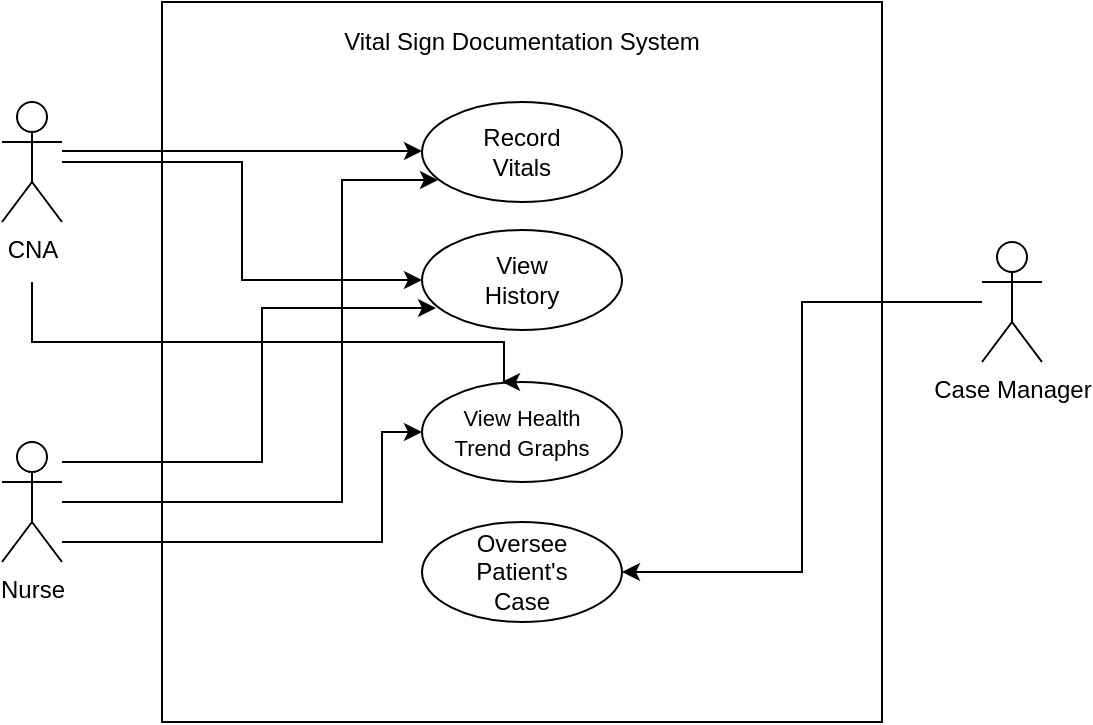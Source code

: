 <mxfile version="26.0.12" pages="2">
  <diagram name="Page-1" id="LDNWqZxuFwY1z1zXGcFL">
    <mxGraphModel dx="330" dy="392" grid="1" gridSize="10" guides="1" tooltips="1" connect="1" arrows="1" fold="1" page="1" pageScale="1" pageWidth="850" pageHeight="1100" math="0" shadow="0">
      <root>
        <mxCell id="0" />
        <mxCell id="1" parent="0" />
        <mxCell id="w1LgEsOkjF9c4PSFlq8z-31" style="edgeStyle=orthogonalEdgeStyle;rounded=0;orthogonalLoop=1;jettySize=auto;html=1;entryX=0;entryY=0.5;entryDx=0;entryDy=0;" edge="1" parent="1" source="w1LgEsOkjF9c4PSFlq8z-1" target="w1LgEsOkjF9c4PSFlq8z-17">
          <mxGeometry relative="1" as="geometry" />
        </mxCell>
        <mxCell id="w1LgEsOkjF9c4PSFlq8z-32" style="edgeStyle=orthogonalEdgeStyle;rounded=0;orthogonalLoop=1;jettySize=auto;html=1;entryX=0;entryY=0.5;entryDx=0;entryDy=0;" edge="1" parent="1" source="w1LgEsOkjF9c4PSFlq8z-1" target="w1LgEsOkjF9c4PSFlq8z-17">
          <mxGeometry relative="1" as="geometry" />
        </mxCell>
        <mxCell id="w1LgEsOkjF9c4PSFlq8z-1" value="CNA" style="shape=umlActor;verticalLabelPosition=bottom;verticalAlign=top;html=1;outlineConnect=0;" vertex="1" parent="1">
          <mxGeometry x="30" y="80" width="30" height="60" as="geometry" />
        </mxCell>
        <mxCell id="w1LgEsOkjF9c4PSFlq8z-2" value="Case Manager" style="shape=umlActor;verticalLabelPosition=bottom;verticalAlign=top;html=1;outlineConnect=0;" vertex="1" parent="1">
          <mxGeometry x="520" y="150" width="30" height="60" as="geometry" />
        </mxCell>
        <mxCell id="w1LgEsOkjF9c4PSFlq8z-3" value="Nurse" style="shape=umlActor;verticalLabelPosition=bottom;verticalAlign=top;html=1;outlineConnect=0;" vertex="1" parent="1">
          <mxGeometry x="30" y="250" width="30" height="60" as="geometry" />
        </mxCell>
        <mxCell id="w1LgEsOkjF9c4PSFlq8z-22" value="" style="group" vertex="1" connectable="0" parent="1">
          <mxGeometry x="110" y="30" width="360" height="360" as="geometry" />
        </mxCell>
        <mxCell id="w1LgEsOkjF9c4PSFlq8z-5" value="" style="whiteSpace=wrap;html=1;aspect=fixed;" vertex="1" parent="w1LgEsOkjF9c4PSFlq8z-22">
          <mxGeometry width="360" height="360" as="geometry" />
        </mxCell>
        <mxCell id="w1LgEsOkjF9c4PSFlq8z-8" value="Vital Sign Documentation System" style="text;html=1;align=center;verticalAlign=middle;whiteSpace=wrap;rounded=0;" vertex="1" parent="w1LgEsOkjF9c4PSFlq8z-22">
          <mxGeometry x="65" width="230" height="40" as="geometry" />
        </mxCell>
        <mxCell id="w1LgEsOkjF9c4PSFlq8z-11" value="" style="group" vertex="1" connectable="0" parent="w1LgEsOkjF9c4PSFlq8z-22">
          <mxGeometry x="130" y="50" width="100" height="50" as="geometry" />
        </mxCell>
        <mxCell id="w1LgEsOkjF9c4PSFlq8z-9" value="" style="ellipse;whiteSpace=wrap;html=1;" vertex="1" parent="w1LgEsOkjF9c4PSFlq8z-11">
          <mxGeometry width="100" height="50" as="geometry" />
        </mxCell>
        <mxCell id="w1LgEsOkjF9c4PSFlq8z-10" value="Record Vitals" style="text;html=1;align=center;verticalAlign=middle;whiteSpace=wrap;rounded=0;" vertex="1" parent="w1LgEsOkjF9c4PSFlq8z-11">
          <mxGeometry x="20" y="10" width="60" height="30" as="geometry" />
        </mxCell>
        <mxCell id="w1LgEsOkjF9c4PSFlq8z-12" value="" style="group" vertex="1" connectable="0" parent="w1LgEsOkjF9c4PSFlq8z-22">
          <mxGeometry x="130" y="114" width="100" height="50" as="geometry" />
        </mxCell>
        <mxCell id="w1LgEsOkjF9c4PSFlq8z-13" value="" style="ellipse;whiteSpace=wrap;html=1;" vertex="1" parent="w1LgEsOkjF9c4PSFlq8z-12">
          <mxGeometry width="100" height="50" as="geometry" />
        </mxCell>
        <mxCell id="w1LgEsOkjF9c4PSFlq8z-14" value="View History" style="text;html=1;align=center;verticalAlign=middle;whiteSpace=wrap;rounded=0;" vertex="1" parent="w1LgEsOkjF9c4PSFlq8z-12">
          <mxGeometry x="20" y="10" width="60" height="30" as="geometry" />
        </mxCell>
        <mxCell id="w1LgEsOkjF9c4PSFlq8z-16" value="" style="group" vertex="1" connectable="0" parent="w1LgEsOkjF9c4PSFlq8z-22">
          <mxGeometry x="130" y="190" width="100" height="50" as="geometry" />
        </mxCell>
        <mxCell id="w1LgEsOkjF9c4PSFlq8z-17" value="" style="ellipse;whiteSpace=wrap;html=1;" vertex="1" parent="w1LgEsOkjF9c4PSFlq8z-16">
          <mxGeometry width="100" height="50" as="geometry" />
        </mxCell>
        <mxCell id="w1LgEsOkjF9c4PSFlq8z-18" value="&lt;font style=&quot;font-size: 11px;&quot;&gt;View Health Trend Graphs&lt;/font&gt;" style="text;html=1;align=center;verticalAlign=middle;whiteSpace=wrap;rounded=0;" vertex="1" parent="w1LgEsOkjF9c4PSFlq8z-16">
          <mxGeometry x="10" y="10" width="80" height="30" as="geometry" />
        </mxCell>
        <mxCell id="w1LgEsOkjF9c4PSFlq8z-19" value="" style="group" vertex="1" connectable="0" parent="w1LgEsOkjF9c4PSFlq8z-22">
          <mxGeometry x="130" y="260" width="100" height="50" as="geometry" />
        </mxCell>
        <mxCell id="w1LgEsOkjF9c4PSFlq8z-20" value="" style="ellipse;whiteSpace=wrap;html=1;" vertex="1" parent="w1LgEsOkjF9c4PSFlq8z-19">
          <mxGeometry width="100" height="50" as="geometry" />
        </mxCell>
        <mxCell id="w1LgEsOkjF9c4PSFlq8z-21" value="Oversee Patient&#39;s Case" style="text;html=1;align=center;verticalAlign=middle;whiteSpace=wrap;rounded=0;" vertex="1" parent="w1LgEsOkjF9c4PSFlq8z-19">
          <mxGeometry x="20" y="10" width="60" height="30" as="geometry" />
        </mxCell>
        <mxCell id="w1LgEsOkjF9c4PSFlq8z-26" style="edgeStyle=orthogonalEdgeStyle;rounded=0;orthogonalLoop=1;jettySize=auto;html=1;" edge="1" parent="w1LgEsOkjF9c4PSFlq8z-22">
          <mxGeometry relative="1" as="geometry">
            <mxPoint x="-50" y="74.5" as="sourcePoint" />
            <mxPoint x="130" y="74.5" as="targetPoint" />
          </mxGeometry>
        </mxCell>
        <mxCell id="w1LgEsOkjF9c4PSFlq8z-27" style="edgeStyle=orthogonalEdgeStyle;rounded=0;orthogonalLoop=1;jettySize=auto;html=1;entryX=0.08;entryY=0.78;entryDx=0;entryDy=0;entryPerimeter=0;" edge="1" parent="1" source="w1LgEsOkjF9c4PSFlq8z-3" target="w1LgEsOkjF9c4PSFlq8z-9">
          <mxGeometry relative="1" as="geometry">
            <Array as="points">
              <mxPoint x="200" y="280" />
              <mxPoint x="200" y="119" />
            </Array>
          </mxGeometry>
        </mxCell>
        <mxCell id="w1LgEsOkjF9c4PSFlq8z-29" style="edgeStyle=orthogonalEdgeStyle;rounded=0;orthogonalLoop=1;jettySize=auto;html=1;entryX=0.07;entryY=0.78;entryDx=0;entryDy=0;entryPerimeter=0;" edge="1" parent="1" source="w1LgEsOkjF9c4PSFlq8z-3" target="w1LgEsOkjF9c4PSFlq8z-13">
          <mxGeometry relative="1" as="geometry">
            <Array as="points">
              <mxPoint x="160" y="260" />
              <mxPoint x="160" y="183" />
            </Array>
          </mxGeometry>
        </mxCell>
        <mxCell id="w1LgEsOkjF9c4PSFlq8z-28" style="edgeStyle=orthogonalEdgeStyle;rounded=0;orthogonalLoop=1;jettySize=auto;html=1;entryX=0;entryY=0.5;entryDx=0;entryDy=0;" edge="1" parent="1" source="w1LgEsOkjF9c4PSFlq8z-1" target="w1LgEsOkjF9c4PSFlq8z-13">
          <mxGeometry relative="1" as="geometry" />
        </mxCell>
        <mxCell id="w1LgEsOkjF9c4PSFlq8z-33" style="edgeStyle=orthogonalEdgeStyle;rounded=0;orthogonalLoop=1;jettySize=auto;html=1;entryX=0;entryY=0.5;entryDx=0;entryDy=0;" edge="1" parent="1" source="w1LgEsOkjF9c4PSFlq8z-3" target="w1LgEsOkjF9c4PSFlq8z-17">
          <mxGeometry relative="1" as="geometry">
            <Array as="points">
              <mxPoint x="220" y="300" />
              <mxPoint x="220" y="245" />
            </Array>
          </mxGeometry>
        </mxCell>
        <mxCell id="w1LgEsOkjF9c4PSFlq8z-36" style="edgeStyle=orthogonalEdgeStyle;rounded=0;orthogonalLoop=1;jettySize=auto;html=1;" edge="1" parent="1">
          <mxGeometry relative="1" as="geometry">
            <mxPoint x="280" y="220" as="targetPoint" />
            <mxPoint x="45" y="170" as="sourcePoint" />
            <Array as="points">
              <mxPoint x="45" y="200" />
              <mxPoint x="281" y="200" />
            </Array>
          </mxGeometry>
        </mxCell>
        <mxCell id="w1LgEsOkjF9c4PSFlq8z-37" style="edgeStyle=orthogonalEdgeStyle;rounded=0;orthogonalLoop=1;jettySize=auto;html=1;entryX=1;entryY=0.5;entryDx=0;entryDy=0;" edge="1" parent="1" source="w1LgEsOkjF9c4PSFlq8z-2" target="w1LgEsOkjF9c4PSFlq8z-20">
          <mxGeometry relative="1" as="geometry" />
        </mxCell>
      </root>
    </mxGraphModel>
  </diagram>
  <diagram id="UqTLm0D1EwiUOJkH5ukP" name="Page-2">
    <mxGraphModel dx="330" dy="392" grid="1" gridSize="10" guides="1" tooltips="1" connect="1" arrows="1" fold="1" page="1" pageScale="1" pageWidth="850" pageHeight="1100" math="0" shadow="0">
      <root>
        <mxCell id="0" />
        <mxCell id="1" parent="0" />
      </root>
    </mxGraphModel>
  </diagram>
</mxfile>
